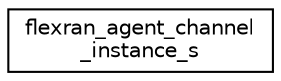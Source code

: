 digraph "Graphical Class Hierarchy"
{
 // LATEX_PDF_SIZE
  edge [fontname="Helvetica",fontsize="10",labelfontname="Helvetica",labelfontsize="10"];
  node [fontname="Helvetica",fontsize="10",shape=record];
  rankdir="LR";
  Node0 [label="flexran_agent_channel\l_instance_s",height=0.2,width=0.4,color="black", fillcolor="white", style="filled",URL="$structflexran__agent__channel__instance__s.html",tooltip=" "];
}
